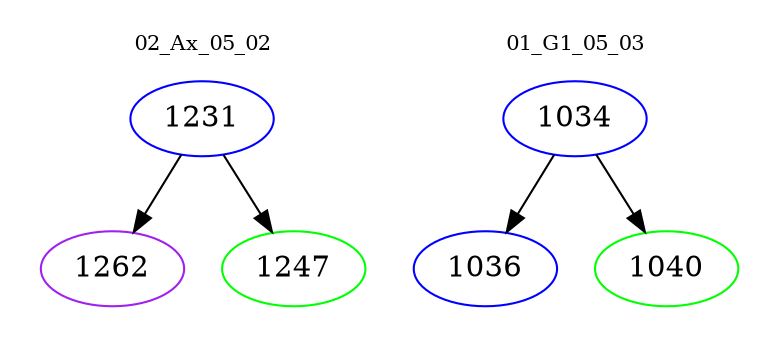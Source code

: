 digraph{
subgraph cluster_0 {
color = white
label = "02_Ax_05_02";
fontsize=10;
T0_1231 [label="1231", color="blue"]
T0_1231 -> T0_1262 [color="black"]
T0_1262 [label="1262", color="purple"]
T0_1231 -> T0_1247 [color="black"]
T0_1247 [label="1247", color="green"]
}
subgraph cluster_1 {
color = white
label = "01_G1_05_03";
fontsize=10;
T1_1034 [label="1034", color="blue"]
T1_1034 -> T1_1036 [color="black"]
T1_1036 [label="1036", color="blue"]
T1_1034 -> T1_1040 [color="black"]
T1_1040 [label="1040", color="green"]
}
}
